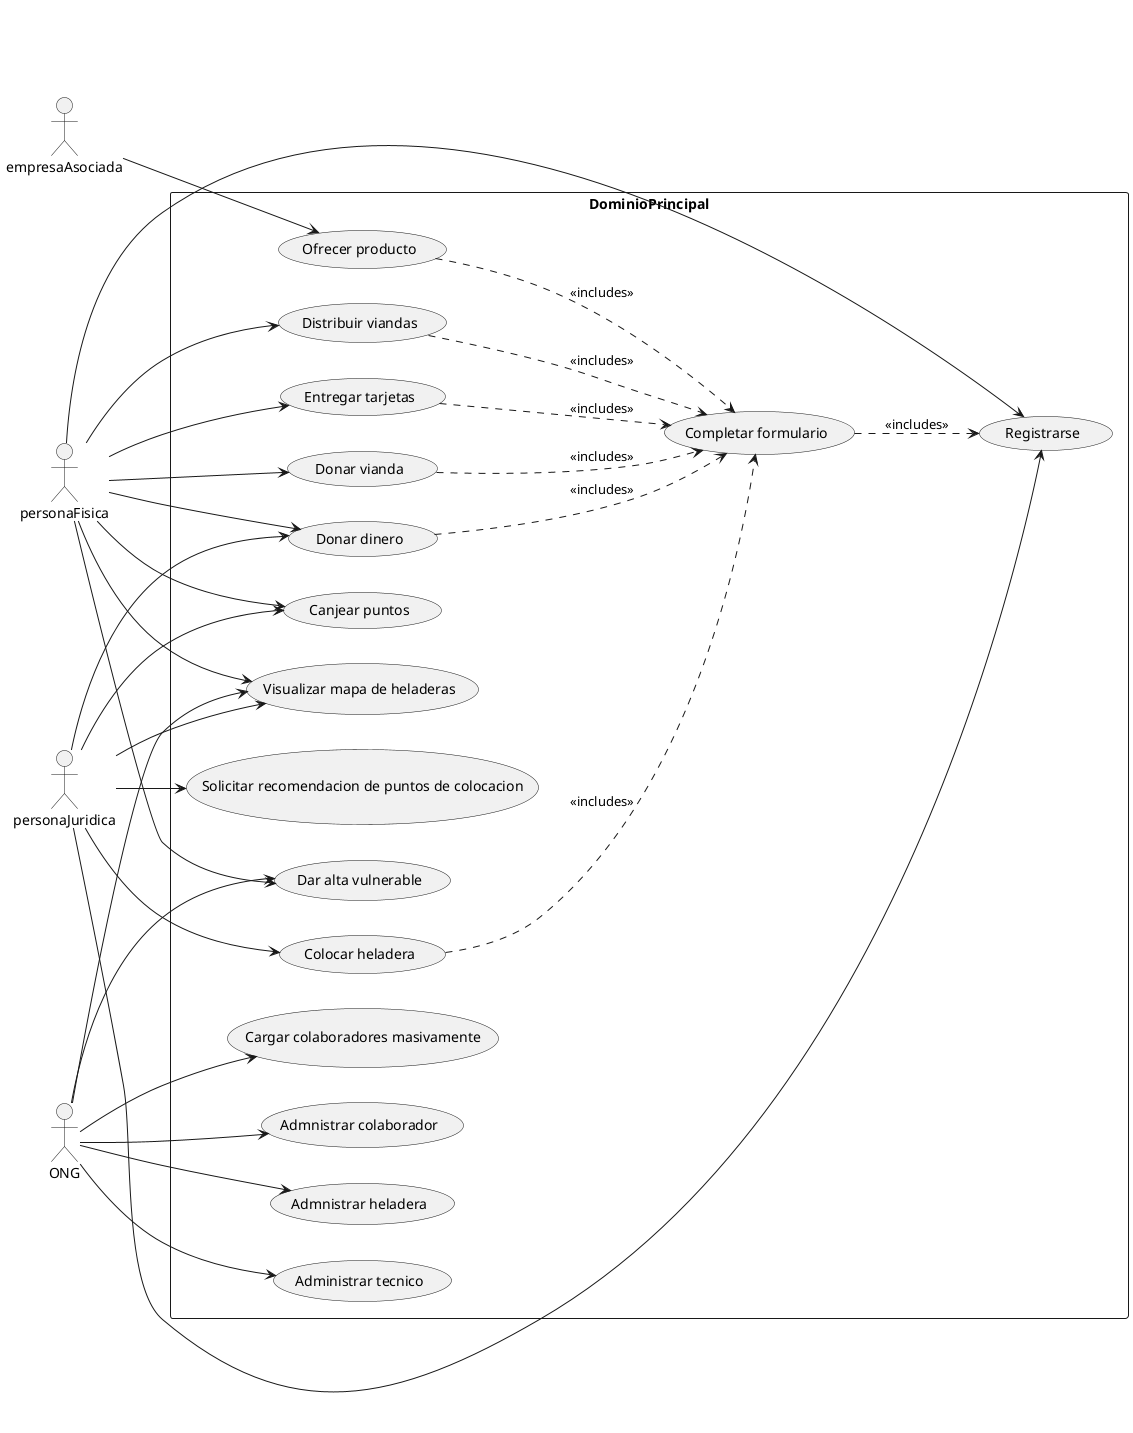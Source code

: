 @startuml

left to right direction
actor :personaFisica: as fisica
actor :personaJuridica: as juridica
actor :ONG: as ong
actor :empresaAsociada: as empresaAsociada

rectangle DominioPrincipal {
    usecase "Registrarse" as UC0

    usecase "Completar formulario" as UC1

    usecase "Admnistrar colaborador" as UC2

    usecase "Dar alta vulnerable" as UC3

    usecase "Admnistrar heladera" as UC4

    usecase "Administrar tecnico" as UC11

    usecase "Donar vianda" as UC5
    usecase "Donar dinero" as UC6
    usecase "Colocar heladera" as UC7
    usecase "Distribuir viandas" as UC8
    usecase "Entregar tarjetas" as UC10

    usecase "Ofrecer producto" as UC14

    usecase "Visualizar mapa de heladeras" as UC9
    usecase "Cargar colaboradores masivamente" as UC12

    usecase "Canjear puntos" as UC13

    usecase "Solicitar recomendacion de puntos de colocacion" as UC15
}

fisica --> UC0
juridica --> UC0

fisica --> UC5
fisica --> UC6
fisica --> UC8
fisica --> UC3
fisica --> UC10
fisica --> UC13

juridica --> UC6
juridica --> UC7
juridica --> UC13
juridica --> UC15

ong --> UC2
ong --> UC3
ong --> UC4
ong --> UC11
ong --> UC12

fisica --> UC9
juridica --> UC9
ong --> UC9

empresaAsociada --> UC14

UC5 ..> UC1 : <<includes>>
UC6 ..> UC1 : <<includes>>
UC7 ..> UC1 : <<includes>>
UC8 ..> UC1 : <<includes>>
UC10 ..> UC1 : <<includes>>
UC14 ..> UC1 : <<includes>>
UC1 ..> UC0 : <<includes>>

@enduml